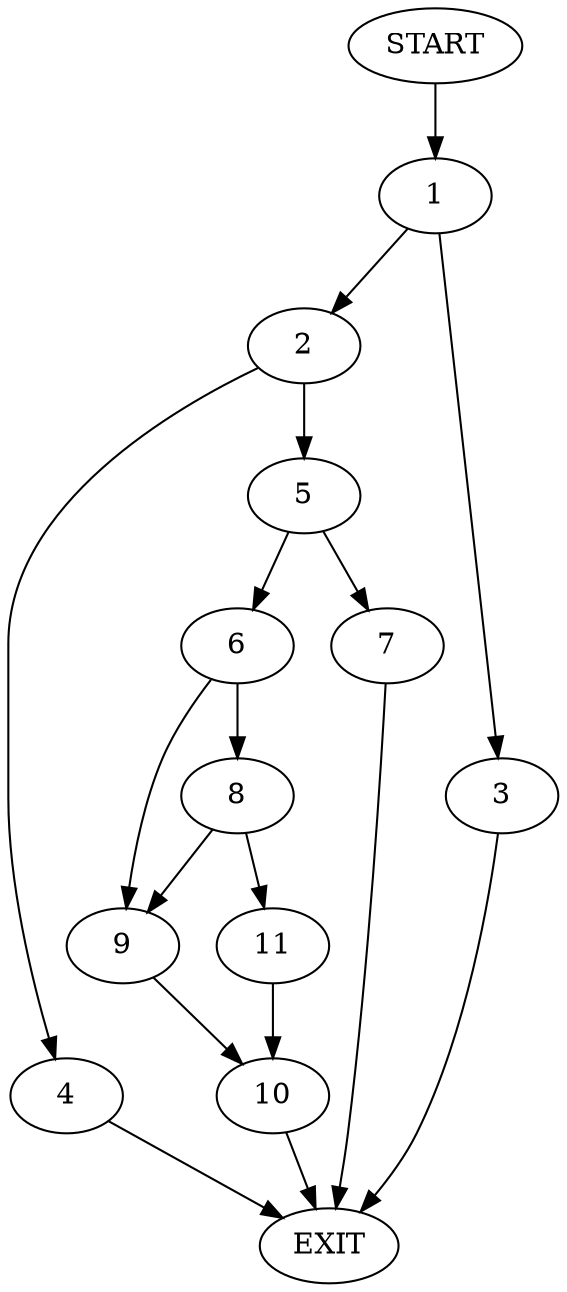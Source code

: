 digraph {
0 [label="START"]
12 [label="EXIT"]
0 -> 1
1 -> 2
1 -> 3
3 -> 12
2 -> 4
2 -> 5
4 -> 12
5 -> 6
5 -> 7
7 -> 12
6 -> 8
6 -> 9
9 -> 10
8 -> 11
8 -> 9
11 -> 10
10 -> 12
}
